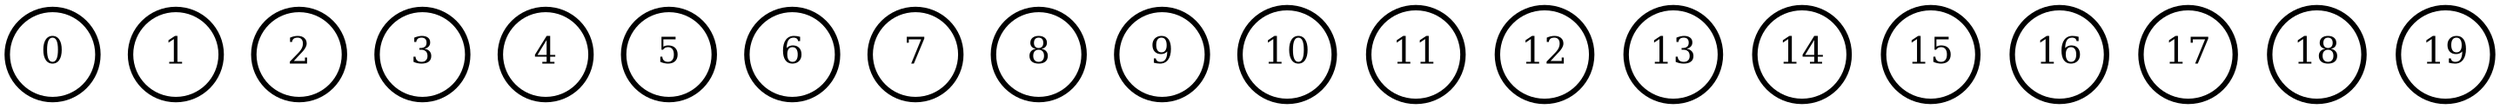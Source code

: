 graph graphname {
	0[shape=circle,pos="321.1,963.0",width=.7,penwidth=3,fontsize=20]
	1[shape=circle,pos="155.8,624.8",width=.7,penwidth=3,fontsize=20]
	2[shape=circle,pos="606.3,558.8",width=.7,penwidth=3,fontsize=20]
	3[shape=circle,pos="675.9,687.5",width=.7,penwidth=3,fontsize=20]
	4[shape=circle,pos="700.8,116.6",width=.7,penwidth=3,fontsize=20]
	5[shape=circle,pos="595.5,987.0",width=.7,penwidth=3,fontsize=20]
	6[shape=circle,pos="184.2,152.3",width=.7,penwidth=3,fontsize=20]
	7[shape=circle,pos="132.7,257.3",width=.7,penwidth=3,fontsize=20]
	8[shape=circle,pos="547.1,499.9",width=.7,penwidth=3,fontsize=20]
	9[shape=circle,pos="844.3,103.9",width=.7,penwidth=3,fontsize=20]
	10[shape=circle,pos="673.4,987.6",width=.7,penwidth=3,fontsize=20]
	11[shape=circle,pos="268.4,740.6",width=.7,penwidth=3,fontsize=20]
	12[shape=circle,pos="820.3,292.1",width=.7,penwidth=3,fontsize=20]
	13[shape=circle,pos="94.4,300.1",width=.7,penwidth=3,fontsize=20]
	14[shape=circle,pos="291.3,561.6",width=.7,penwidth=3,fontsize=20]
	15[shape=circle,pos="924.8,662.7",width=.7,penwidth=3,fontsize=20]
	16[shape=circle,pos="490.3,678.2",width=.7,penwidth=3,fontsize=20]
	17[shape=circle,pos="70.9,95.4",width=.7,penwidth=3,fontsize=20]
	18[shape=circle,pos="14.8,428.1",width=.7,penwidth=3,fontsize=20]
	19[shape=circle,pos="448.1,28.9",width=.7,penwidth=3,fontsize=20]
}
